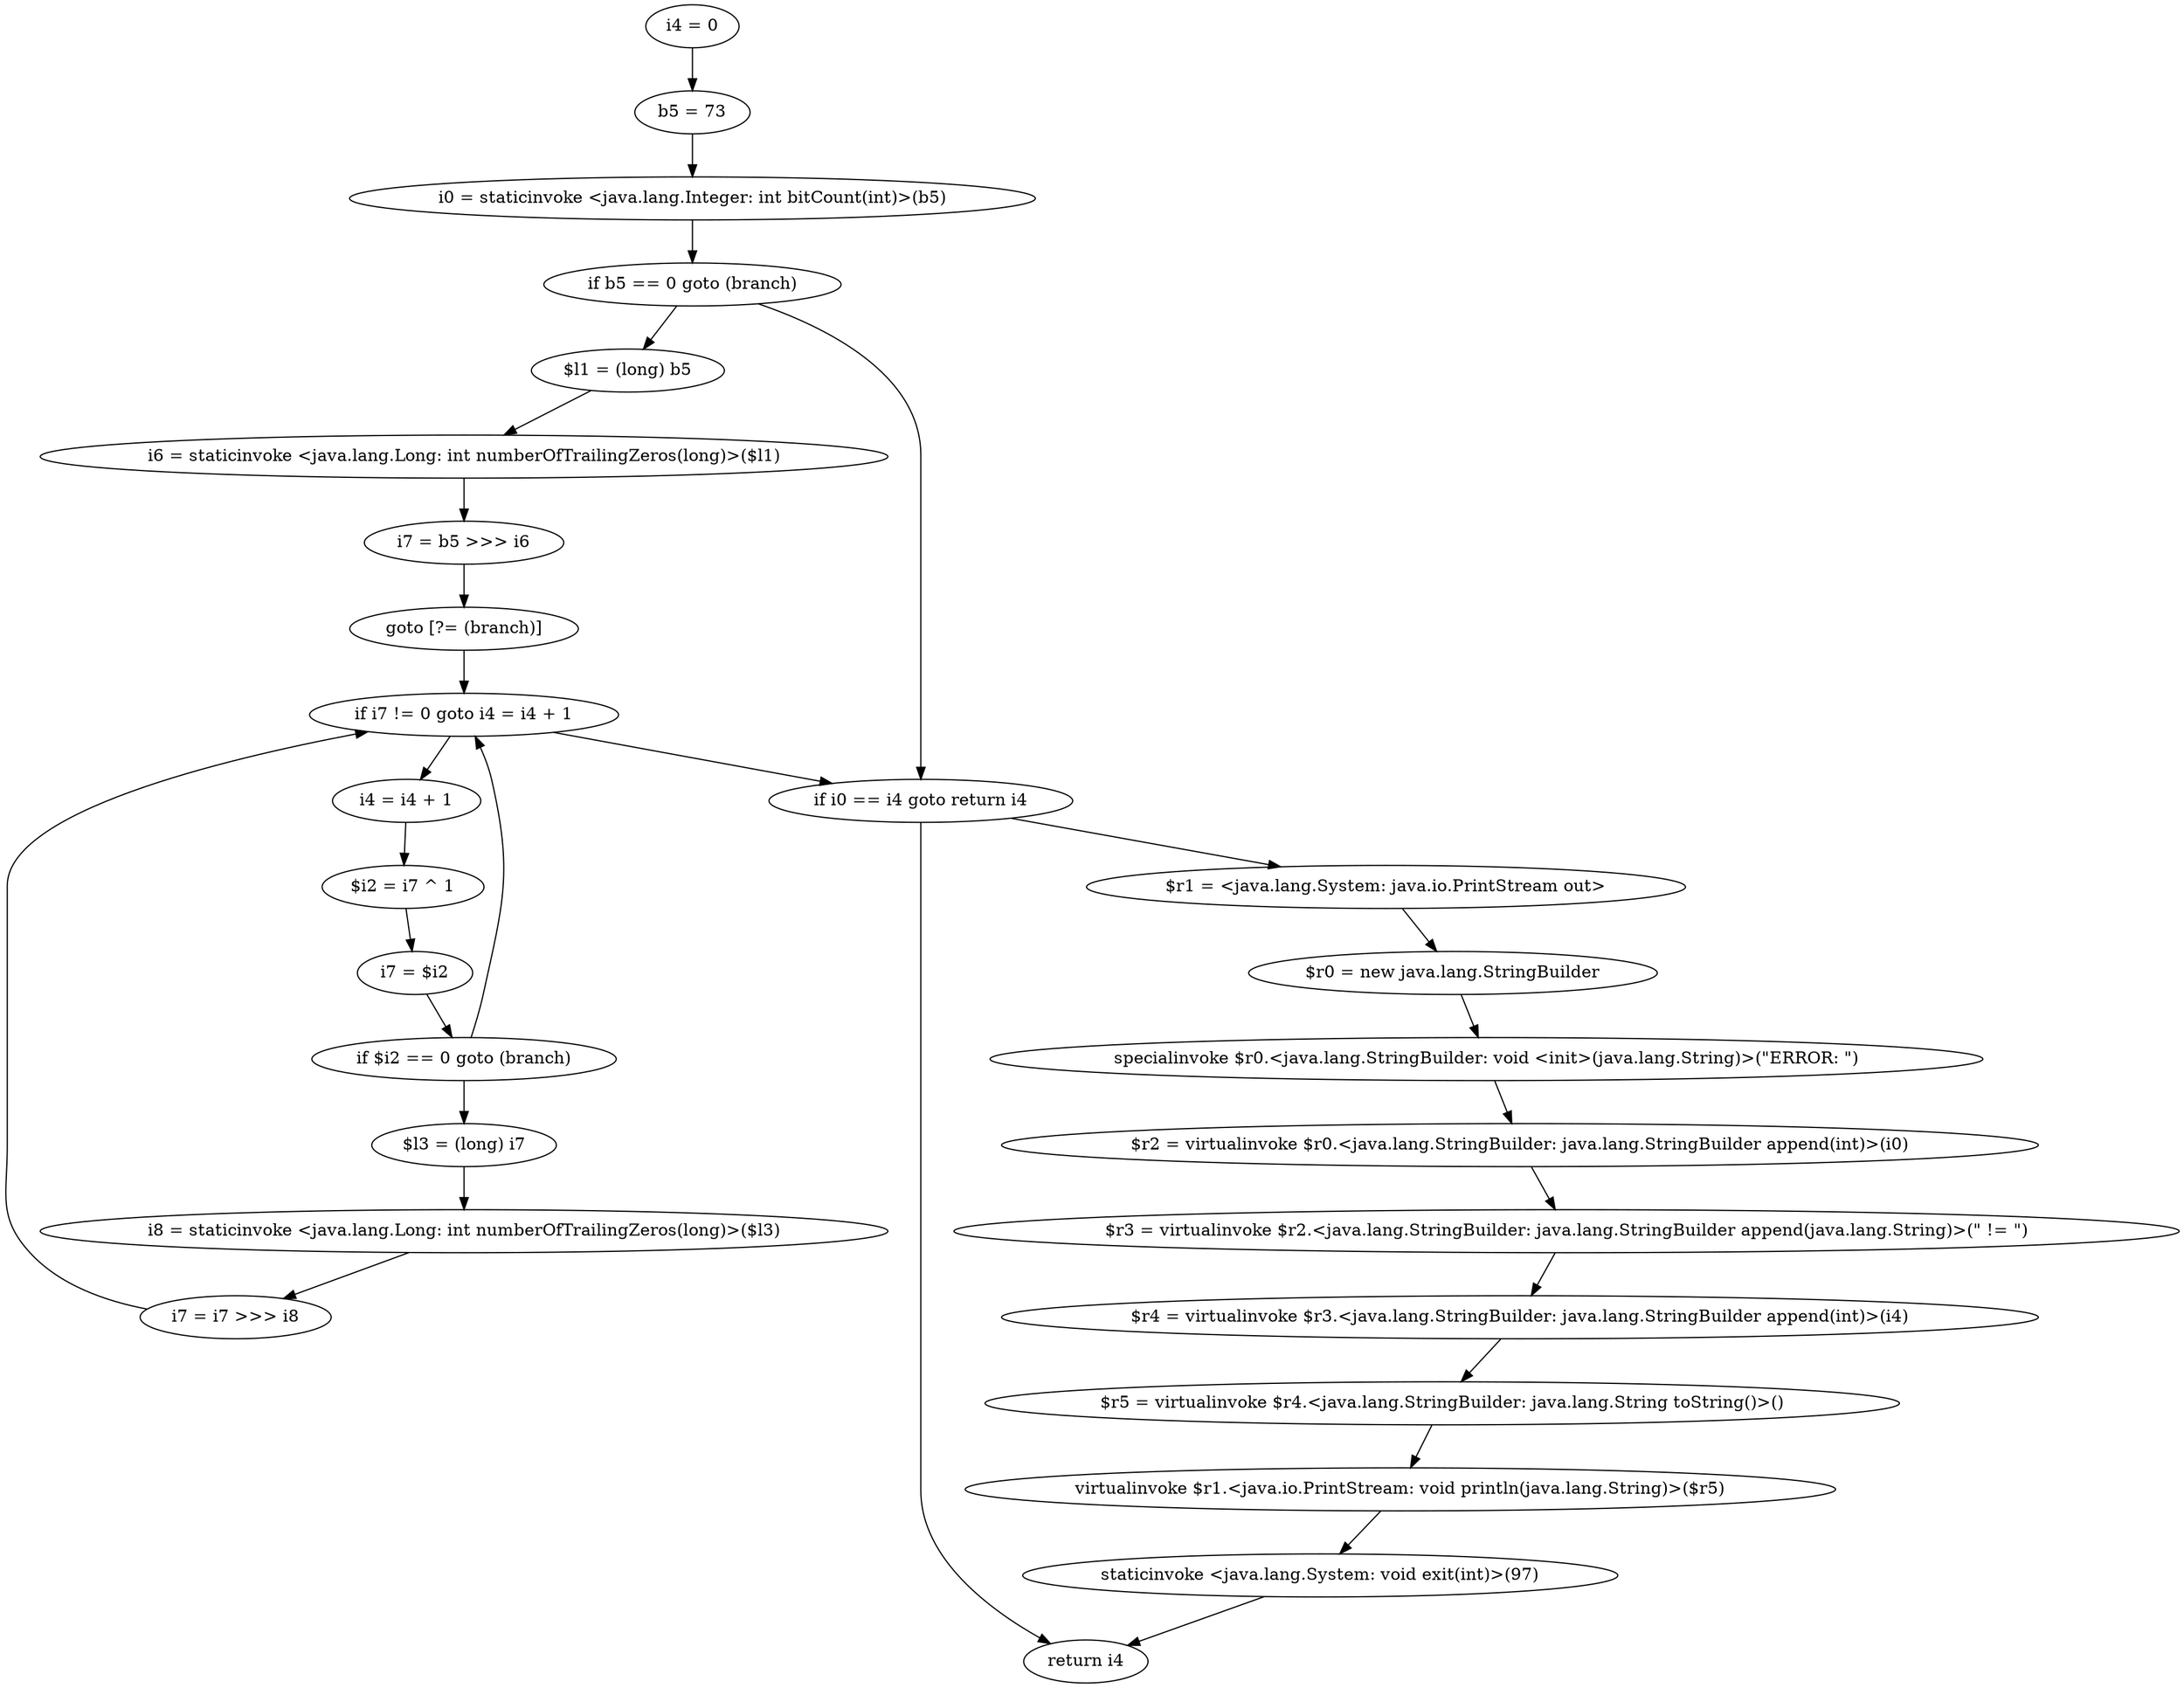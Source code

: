 digraph "unitGraph" {
    "i4 = 0"
    "b5 = 73"
    "i0 = staticinvoke <java.lang.Integer: int bitCount(int)>(b5)"
    "if b5 == 0 goto (branch)"
    "$l1 = (long) b5"
    "i6 = staticinvoke <java.lang.Long: int numberOfTrailingZeros(long)>($l1)"
    "i7 = b5 >>> i6"
    "goto [?= (branch)]"
    "i4 = i4 + 1"
    "$i2 = i7 ^ 1"
    "i7 = $i2"
    "if $i2 == 0 goto (branch)"
    "$l3 = (long) i7"
    "i8 = staticinvoke <java.lang.Long: int numberOfTrailingZeros(long)>($l3)"
    "i7 = i7 >>> i8"
    "if i7 != 0 goto i4 = i4 + 1"
    "if i0 == i4 goto return i4"
    "$r1 = <java.lang.System: java.io.PrintStream out>"
    "$r0 = new java.lang.StringBuilder"
    "specialinvoke $r0.<java.lang.StringBuilder: void <init>(java.lang.String)>(\"ERROR: \")"
    "$r2 = virtualinvoke $r0.<java.lang.StringBuilder: java.lang.StringBuilder append(int)>(i0)"
    "$r3 = virtualinvoke $r2.<java.lang.StringBuilder: java.lang.StringBuilder append(java.lang.String)>(\" != \")"
    "$r4 = virtualinvoke $r3.<java.lang.StringBuilder: java.lang.StringBuilder append(int)>(i4)"
    "$r5 = virtualinvoke $r4.<java.lang.StringBuilder: java.lang.String toString()>()"
    "virtualinvoke $r1.<java.io.PrintStream: void println(java.lang.String)>($r5)"
    "staticinvoke <java.lang.System: void exit(int)>(97)"
    "return i4"
    "i4 = 0"->"b5 = 73";
    "b5 = 73"->"i0 = staticinvoke <java.lang.Integer: int bitCount(int)>(b5)";
    "i0 = staticinvoke <java.lang.Integer: int bitCount(int)>(b5)"->"if b5 == 0 goto (branch)";
    "if b5 == 0 goto (branch)"->"$l1 = (long) b5";
    "if b5 == 0 goto (branch)"->"if i0 == i4 goto return i4";
    "$l1 = (long) b5"->"i6 = staticinvoke <java.lang.Long: int numberOfTrailingZeros(long)>($l1)";
    "i6 = staticinvoke <java.lang.Long: int numberOfTrailingZeros(long)>($l1)"->"i7 = b5 >>> i6";
    "i7 = b5 >>> i6"->"goto [?= (branch)]";
    "goto [?= (branch)]"->"if i7 != 0 goto i4 = i4 + 1";
    "i4 = i4 + 1"->"$i2 = i7 ^ 1";
    "$i2 = i7 ^ 1"->"i7 = $i2";
    "i7 = $i2"->"if $i2 == 0 goto (branch)";
    "if $i2 == 0 goto (branch)"->"$l3 = (long) i7";
    "if $i2 == 0 goto (branch)"->"if i7 != 0 goto i4 = i4 + 1";
    "$l3 = (long) i7"->"i8 = staticinvoke <java.lang.Long: int numberOfTrailingZeros(long)>($l3)";
    "i8 = staticinvoke <java.lang.Long: int numberOfTrailingZeros(long)>($l3)"->"i7 = i7 >>> i8";
    "i7 = i7 >>> i8"->"if i7 != 0 goto i4 = i4 + 1";
    "if i7 != 0 goto i4 = i4 + 1"->"if i0 == i4 goto return i4";
    "if i7 != 0 goto i4 = i4 + 1"->"i4 = i4 + 1";
    "if i0 == i4 goto return i4"->"$r1 = <java.lang.System: java.io.PrintStream out>";
    "if i0 == i4 goto return i4"->"return i4";
    "$r1 = <java.lang.System: java.io.PrintStream out>"->"$r0 = new java.lang.StringBuilder";
    "$r0 = new java.lang.StringBuilder"->"specialinvoke $r0.<java.lang.StringBuilder: void <init>(java.lang.String)>(\"ERROR: \")";
    "specialinvoke $r0.<java.lang.StringBuilder: void <init>(java.lang.String)>(\"ERROR: \")"->"$r2 = virtualinvoke $r0.<java.lang.StringBuilder: java.lang.StringBuilder append(int)>(i0)";
    "$r2 = virtualinvoke $r0.<java.lang.StringBuilder: java.lang.StringBuilder append(int)>(i0)"->"$r3 = virtualinvoke $r2.<java.lang.StringBuilder: java.lang.StringBuilder append(java.lang.String)>(\" != \")";
    "$r3 = virtualinvoke $r2.<java.lang.StringBuilder: java.lang.StringBuilder append(java.lang.String)>(\" != \")"->"$r4 = virtualinvoke $r3.<java.lang.StringBuilder: java.lang.StringBuilder append(int)>(i4)";
    "$r4 = virtualinvoke $r3.<java.lang.StringBuilder: java.lang.StringBuilder append(int)>(i4)"->"$r5 = virtualinvoke $r4.<java.lang.StringBuilder: java.lang.String toString()>()";
    "$r5 = virtualinvoke $r4.<java.lang.StringBuilder: java.lang.String toString()>()"->"virtualinvoke $r1.<java.io.PrintStream: void println(java.lang.String)>($r5)";
    "virtualinvoke $r1.<java.io.PrintStream: void println(java.lang.String)>($r5)"->"staticinvoke <java.lang.System: void exit(int)>(97)";
    "staticinvoke <java.lang.System: void exit(int)>(97)"->"return i4";
}
